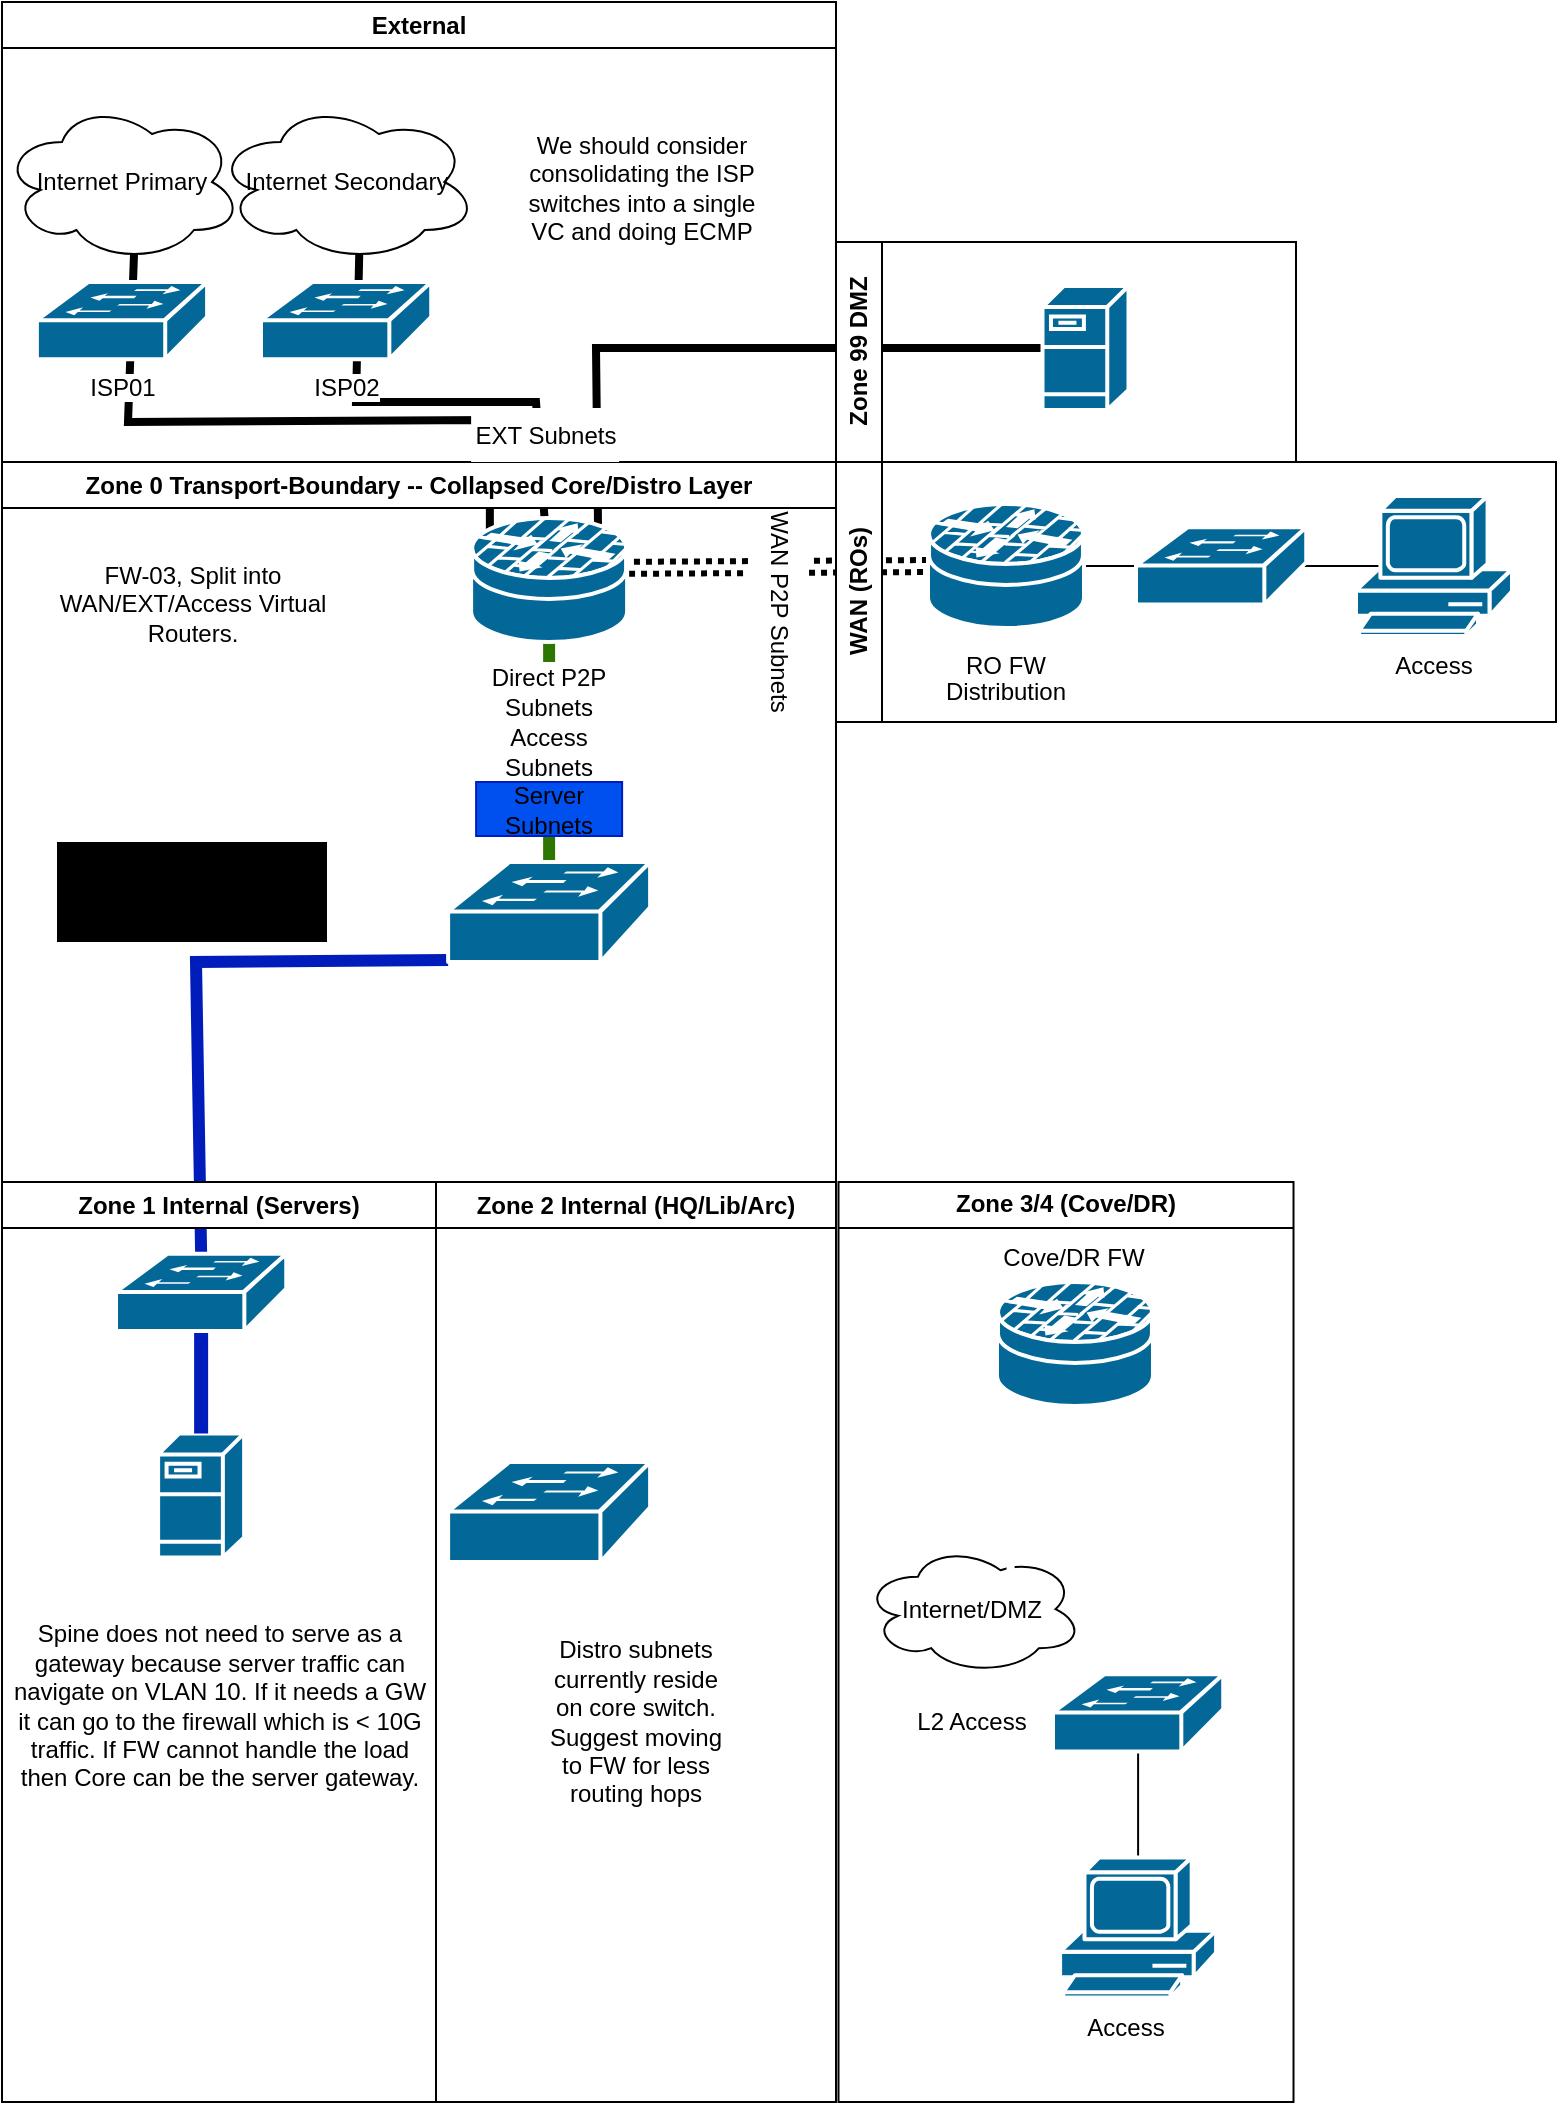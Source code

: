 <mxfile version="26.1.1" pages="2">
  <diagram name="L3 Topo" id="GOpjCKeXJividRKamB3C">
    <mxGraphModel dx="1434" dy="746" grid="1" gridSize="10" guides="1" tooltips="1" connect="1" arrows="1" fold="1" page="1" pageScale="1" pageWidth="850" pageHeight="1100" math="0" shadow="0">
      <root>
        <mxCell id="0" />
        <mxCell id="1" parent="0" />
        <mxCell id="E1R83yzNPK5_dIL1MmBT-2" value="" style="endArrow=none;html=1;rounded=0;exitX=0.5;exitY=0;exitDx=0;exitDy=0;exitPerimeter=0;entryX=0.5;entryY=0.98;entryDx=0;entryDy=0;entryPerimeter=0;strokeWidth=4;strokeColor=light-dark(#FFFFFF,#FFFF99);" edge="1" parent="1" source="re71gaIuVMO5YuEKO1F2-12" target="XTu77mCVGWq_RQ6g_cSt-58">
          <mxGeometry width="50" height="50" relative="1" as="geometry">
            <mxPoint x="277" y="730" as="sourcePoint" />
            <mxPoint x="277" y="320" as="targetPoint" />
          </mxGeometry>
        </mxCell>
        <mxCell id="b4gVF8QMprVjReMdnKNw-8" value="" style="rounded=0;orthogonalLoop=1;jettySize=auto;html=1;endArrow=none;startFill=0;entryX=0.55;entryY=0.95;entryDx=0;entryDy=0;entryPerimeter=0;strokeWidth=4;" parent="1" source="XTu77mCVGWq_RQ6g_cSt-64" target="XTu77mCVGWq_RQ6g_cSt-61" edge="1">
          <mxGeometry relative="1" as="geometry">
            <mxPoint x="277" y="120" as="targetPoint" />
            <Array as="points">
              <mxPoint x="270" y="200" />
              <mxPoint x="180" y="200" />
            </Array>
          </mxGeometry>
        </mxCell>
        <mxCell id="b4gVF8QMprVjReMdnKNw-6" value="" style="endArrow=none;html=1;rounded=0;entryX=0.55;entryY=0.95;entryDx=0;entryDy=0;entryPerimeter=0;exitX=0.12;exitY=0.09;exitDx=0;exitDy=0;exitPerimeter=0;strokeWidth=4;" parent="1" source="XTu77mCVGWq_RQ6g_cSt-64" target="jJH2B-7xsKmhPhyJe4CN-2" edge="1">
          <mxGeometry width="50" height="50" relative="1" as="geometry">
            <mxPoint x="280" y="310" as="sourcePoint" />
            <mxPoint x="330" y="260" as="targetPoint" />
            <Array as="points">
              <mxPoint x="247" y="209" />
              <mxPoint x="66" y="210" />
            </Array>
          </mxGeometry>
        </mxCell>
        <mxCell id="jJH2B-7xsKmhPhyJe4CN-14" value="" style="endArrow=none;html=1;rounded=0;entryX=0;entryY=0.5;entryDx=0;entryDy=0;entryPerimeter=0;exitX=1;exitY=0;exitDx=0;exitDy=0;exitPerimeter=0;strokeWidth=4;" parent="1" target="jJH2B-7xsKmhPhyJe4CN-13" edge="1">
          <mxGeometry width="50" height="50" relative="1" as="geometry">
            <mxPoint x="301" y="261" as="sourcePoint" />
            <mxPoint x="350" y="320" as="targetPoint" />
            <Array as="points">
              <mxPoint x="300" y="173" />
            </Array>
          </mxGeometry>
        </mxCell>
        <mxCell id="jJH2B-7xsKmhPhyJe4CN-24" value="" style="endArrow=none;html=1;rounded=0;exitX=0;exitY=0.98;exitDx=0;exitDy=0;exitPerimeter=0;strokeWidth=6;strokeColor=#001DBC;entryX=0.5;entryY=0;entryDx=0;entryDy=0;entryPerimeter=0;fillColor=#0050ef;" parent="1" source="XTu77mCVGWq_RQ6g_cSt-58" target="XTu77mCVGWq_RQ6g_cSt-53" edge="1">
          <mxGeometry width="50" height="50" relative="1" as="geometry">
            <mxPoint x="251" y="283" as="sourcePoint" />
            <mxPoint x="180" y="650" as="targetPoint" />
            <Array as="points">
              <mxPoint x="100" y="480" />
            </Array>
          </mxGeometry>
        </mxCell>
        <mxCell id="XTu77mCVGWq_RQ6g_cSt-25" value="" style="endArrow=none;html=1;rounded=0;entryX=0.87;entryY=0.74;entryDx=0;entryDy=0;entryPerimeter=0;exitX=0;exitY=0.5;exitDx=0;exitDy=0;exitPerimeter=0;strokeWidth=4;strokeColor=light-dark(#FFFFFF,#99FF99);" parent="1" source="XTu77mCVGWq_RQ6g_cSt-31" target="XTu77mCVGWq_RQ6g_cSt-58" edge="1">
          <mxGeometry width="50" height="50" relative="1" as="geometry">
            <mxPoint x="496" y="676.5" as="sourcePoint" />
            <mxPoint x="305.64" y="426.2" as="targetPoint" />
            <Array as="points">
              <mxPoint x="314" y="670" />
            </Array>
          </mxGeometry>
        </mxCell>
        <mxCell id="XTu77mCVGWq_RQ6g_cSt-16" value="" style="endArrow=none;html=1;rounded=0;entryX=0;entryY=0.5;entryDx=0;entryDy=0;entryPerimeter=0;exitX=1;exitY=0.5;exitDx=0;exitDy=0;exitPerimeter=0;dashed=1;dashPattern=1 1;shape=link;strokeWidth=3;strokeColor=light-dark(#000000,#FF9999);" parent="1" edge="1">
          <mxGeometry width="50" height="50" relative="1" as="geometry">
            <mxPoint x="301" y="283" as="sourcePoint" />
            <mxPoint x="469.5" y="282" as="targetPoint" />
          </mxGeometry>
        </mxCell>
        <mxCell id="jJH2B-7xsKmhPhyJe4CN-4" value="External" style="swimlane;whiteSpace=wrap;html=1;" parent="1" vertex="1">
          <mxGeometry x="3" width="417" height="230" as="geometry" />
        </mxCell>
        <mxCell id="jJH2B-7xsKmhPhyJe4CN-2" value="Internet Primary" style="ellipse;shape=cloud;whiteSpace=wrap;html=1;" parent="jJH2B-7xsKmhPhyJe4CN-4" vertex="1">
          <mxGeometry y="50" width="120" height="80" as="geometry" />
        </mxCell>
        <mxCell id="XTu77mCVGWq_RQ6g_cSt-61" value="Internet Secondary" style="ellipse;shape=cloud;whiteSpace=wrap;html=1;" parent="jJH2B-7xsKmhPhyJe4CN-4" vertex="1">
          <mxGeometry x="106.56" y="50" width="131" height="80" as="geometry" />
        </mxCell>
        <mxCell id="b4gVF8QMprVjReMdnKNw-4" value="&lt;span style=&quot;background-color: light-dark(#ffffff, var(--ge-dark-color, #121212));&quot;&gt;ISP01&lt;/span&gt;" style="shape=mxgraph.cisco.switches.workgroup_switch;sketch=0;html=1;pointerEvents=1;dashed=0;fillColor=#036897;strokeColor=#ffffff;strokeWidth=2;verticalLabelPosition=bottom;verticalAlign=top;align=center;outlineConnect=0;" parent="jJH2B-7xsKmhPhyJe4CN-4" vertex="1">
          <mxGeometry x="17.44" y="140.0" width="85.12" height="38.63" as="geometry" />
        </mxCell>
        <mxCell id="b4gVF8QMprVjReMdnKNw-7" value="&lt;span style=&quot;background-color: light-dark(#ffffff, var(--ge-dark-color, #121212));&quot;&gt;ISP02&lt;/span&gt;" style="shape=mxgraph.cisco.switches.workgroup_switch;sketch=0;html=1;pointerEvents=1;dashed=0;fillColor=#036897;strokeColor=#ffffff;strokeWidth=2;verticalLabelPosition=bottom;verticalAlign=top;align=center;outlineConnect=0;" parent="jJH2B-7xsKmhPhyJe4CN-4" vertex="1">
          <mxGeometry x="129.5" y="140.0" width="85.12" height="38.63" as="geometry" />
        </mxCell>
        <mxCell id="b4gVF8QMprVjReMdnKNw-9" value="We should consider consolidating the ISP switches into a single VC and doing ECMP" style="text;html=1;align=center;verticalAlign=middle;whiteSpace=wrap;rounded=0;" parent="jJH2B-7xsKmhPhyJe4CN-4" vertex="1">
          <mxGeometry x="260" y="50" width="120" height="85" as="geometry" />
        </mxCell>
        <mxCell id="jJH2B-7xsKmhPhyJe4CN-8" value="Zone 0 Transport-Boundary -- Collapsed Core/Distro Layer" style="swimlane;whiteSpace=wrap;html=1;" parent="1" vertex="1">
          <mxGeometry x="3" y="230" width="417" height="360" as="geometry" />
        </mxCell>
        <mxCell id="Ke_lXSDSf3g7396NIP2z-1" value="" style="endArrow=none;html=1;rounded=0;entryX=0.5;entryY=0;entryDx=0;entryDy=0;entryPerimeter=0;exitX=0.5;exitY=1;exitDx=0;exitDy=0;exitPerimeter=0;strokeWidth=6;fillColor=#60a917;strokeColor=light-dark(#2D7600,#FF0000);" edge="1" parent="jJH2B-7xsKmhPhyJe4CN-8" source="XTu77mCVGWq_RQ6g_cSt-64" target="XTu77mCVGWq_RQ6g_cSt-58">
          <mxGeometry width="50" height="50" relative="1" as="geometry">
            <mxPoint x="397" y="360" as="sourcePoint" />
            <mxPoint x="447" y="310" as="targetPoint" />
          </mxGeometry>
        </mxCell>
        <mxCell id="jJH2B-7xsKmhPhyJe4CN-9" value="FW-03, Split into WAN/EXT/Access Virtual Routers." style="text;html=1;align=center;verticalAlign=middle;whiteSpace=wrap;rounded=0;fillColor=default;" parent="jJH2B-7xsKmhPhyJe4CN-8" vertex="1">
          <mxGeometry x="17.5" y="31" width="155" height="79" as="geometry" />
        </mxCell>
        <mxCell id="re71gaIuVMO5YuEKO1F2-9" value="&lt;font style=&quot;color: light-dark(rgb(0, 0, 0), rgb(3, 3, 3));&quot;&gt;WAN P2P Subnets&lt;/font&gt;" style="text;html=1;align=center;verticalAlign=middle;whiteSpace=wrap;rounded=0;fillColor=light-dark(#FFFFFF,#FF9999);fillStyle=solid;rotation=90;" parent="jJH2B-7xsKmhPhyJe4CN-8" vertex="1">
          <mxGeometry x="337" y="60" width="103" height="30" as="geometry" />
        </mxCell>
        <mxCell id="XTu77mCVGWq_RQ6g_cSt-42" value="&lt;font style=&quot;color: light-dark(rgb(0, 0, 0), rgb(0, 0, 0));&quot;&gt;Access Subnets&lt;/font&gt;" style="text;html=1;align=center;verticalAlign=middle;whiteSpace=wrap;rounded=0;fillColor=light-dark(#FFFFFF,#FFFF99);" parent="jJH2B-7xsKmhPhyJe4CN-8" vertex="1">
          <mxGeometry x="237.06" y="130" width="73" height="30" as="geometry" />
        </mxCell>
        <mxCell id="XTu77mCVGWq_RQ6g_cSt-52" value="&lt;font style=&quot;color: light-dark(rgb(0, 0, 0), rgb(0, 0, 0));&quot;&gt;Direct P2P Subnets&lt;/font&gt;" style="text;html=1;align=center;verticalAlign=middle;whiteSpace=wrap;rounded=0;fillColor=light-dark(#FFFFFF,#99FF99);" parent="jJH2B-7xsKmhPhyJe4CN-8" vertex="1">
          <mxGeometry x="237.06" y="100" width="73" height="30" as="geometry" />
        </mxCell>
        <mxCell id="XTu77mCVGWq_RQ6g_cSt-58" value="" style="shape=mxgraph.cisco.switches.workgroup_switch;sketch=0;html=1;pointerEvents=1;dashed=0;fillColor=#036897;strokeColor=#ffffff;strokeWidth=2;verticalLabelPosition=bottom;verticalAlign=top;align=center;outlineConnect=0;" parent="jJH2B-7xsKmhPhyJe4CN-8" vertex="1">
          <mxGeometry x="223.06" y="200" width="101" height="50" as="geometry" />
        </mxCell>
        <mxCell id="XTu77mCVGWq_RQ6g_cSt-64" value="" style="shape=mxgraph.cisco.security.router_firewall;sketch=0;html=1;pointerEvents=1;dashed=0;fillColor=#036897;strokeColor=#ffffff;strokeWidth=2;verticalLabelPosition=bottom;verticalAlign=top;align=center;outlineConnect=0;" parent="jJH2B-7xsKmhPhyJe4CN-8" vertex="1">
          <mxGeometry x="234.56" y="28" width="78" height="62" as="geometry" />
        </mxCell>
        <mxCell id="jJH2B-7xsKmhPhyJe4CN-26" value="Core Switch is fully L2. Spine keeps 80G uplink through LAG." style="text;html=1;align=center;verticalAlign=middle;whiteSpace=wrap;rounded=0;fillColor=light-dark(#000000,#030303);fillStyle=solid;" parent="jJH2B-7xsKmhPhyJe4CN-8" vertex="1">
          <mxGeometry x="27.5" y="190" width="135" height="50" as="geometry" />
        </mxCell>
        <mxCell id="XTu77mCVGWq_RQ6g_cSt-60" value="&lt;font style=&quot;color: light-dark(rgb(0, 0, 0), rgb(0, 0, 0));&quot;&gt;Server Subnets&lt;/font&gt;" style="text;html=1;align=center;verticalAlign=middle;whiteSpace=wrap;rounded=0;fillColor=#0050ef;fontColor=#ffffff;strokeColor=#001DBC;rotation=0;" parent="jJH2B-7xsKmhPhyJe4CN-8" vertex="1">
          <mxGeometry x="237.06" y="160" width="73" height="27" as="geometry" />
        </mxCell>
        <mxCell id="jJH2B-7xsKmhPhyJe4CN-10" value="Zone 99 DMZ" style="swimlane;horizontal=0;whiteSpace=wrap;html=1;flipH=1;flipV=0;direction=west;" parent="1" vertex="1">
          <mxGeometry x="420" y="120" width="230" height="110" as="geometry" />
        </mxCell>
        <mxCell id="jJH2B-7xsKmhPhyJe4CN-13" value="" style="shape=mxgraph.cisco.servers.fileserver;sketch=0;html=1;pointerEvents=1;dashed=0;fillColor=#036897;strokeColor=#ffffff;strokeWidth=2;verticalLabelPosition=bottom;verticalAlign=top;align=center;outlineConnect=0;" parent="jJH2B-7xsKmhPhyJe4CN-10" vertex="1">
          <mxGeometry x="103.25" y="22" width="43" height="62" as="geometry" />
        </mxCell>
        <mxCell id="jJH2B-7xsKmhPhyJe4CN-18" value="Zone 2 Internal (HQ/Lib/Arc)" style="swimlane;whiteSpace=wrap;html=1;" parent="1" vertex="1">
          <mxGeometry x="220" y="590" width="200" height="460" as="geometry">
            <mxRectangle x="220" y="590" width="190" height="30" as="alternateBounds" />
          </mxGeometry>
        </mxCell>
        <mxCell id="re71gaIuVMO5YuEKO1F2-12" value="" style="shape=mxgraph.cisco.switches.workgroup_switch;sketch=0;html=1;pointerEvents=1;dashed=0;fillColor=#036897;strokeColor=#ffffff;strokeWidth=2;verticalLabelPosition=bottom;verticalAlign=top;align=center;outlineConnect=0;" parent="jJH2B-7xsKmhPhyJe4CN-18" vertex="1">
          <mxGeometry x="6.06" y="140" width="101" height="50" as="geometry" />
        </mxCell>
        <mxCell id="XTu77mCVGWq_RQ6g_cSt-56" value="Distro subnets currently reside on core switch. Suggest moving to FW for less routing hops" style="text;html=1;align=center;verticalAlign=middle;whiteSpace=wrap;rounded=0;" parent="jJH2B-7xsKmhPhyJe4CN-18" vertex="1">
          <mxGeometry x="50" y="210" width="100" height="120" as="geometry" />
        </mxCell>
        <mxCell id="jJH2B-7xsKmhPhyJe4CN-41" value="Zone 3/4 (Cove/DR)" style="swimlane;horizontal=0;whiteSpace=wrap;html=1;startSize=23;rotation=90;" parent="1" vertex="1">
          <mxGeometry x="305" y="706.24" width="460" height="227.51" as="geometry" />
        </mxCell>
        <mxCell id="re71gaIuVMO5YuEKO1F2-5" value="Cove/DR FW" style="text;html=1;align=center;verticalAlign=middle;whiteSpace=wrap;rounded=0;rotation=0;" parent="jJH2B-7xsKmhPhyJe4CN-41" vertex="1">
          <mxGeometry x="174.49" y="-93.5" width="120" height="30" as="geometry" />
        </mxCell>
        <mxCell id="XTu77mCVGWq_RQ6g_cSt-9" value="Internet/DMZ" style="ellipse;shape=cloud;whiteSpace=wrap;html=1;rotation=0;" parent="jJH2B-7xsKmhPhyJe4CN-41" vertex="1">
          <mxGeometry x="128.49" y="64.86" width="110" height="65" as="geometry" />
        </mxCell>
        <mxCell id="XTu77mCVGWq_RQ6g_cSt-10" value="" style="endArrow=none;html=1;rounded=0;entryX=0.625;entryY=0.2;entryDx=0;entryDy=0;entryPerimeter=0;exitX=0.12;exitY=0.91;exitDx=0;exitDy=0;exitPerimeter=0;strokeWidth=4;strokeColor=light-dark(#FFFFFF,#FFFF99);" parent="jJH2B-7xsKmhPhyJe4CN-41" source="XTu77mCVGWq_RQ6g_cSt-31" edge="1">
          <mxGeometry width="50" height="50" relative="1" as="geometry">
            <mxPoint x="203.85" y="-10.8" as="sourcePoint" />
            <mxPoint x="202.24" y="77.86" as="targetPoint" />
          </mxGeometry>
        </mxCell>
        <mxCell id="XTu77mCVGWq_RQ6g_cSt-27" value="" style="endArrow=none;html=1;rounded=0;entryX=0.88;entryY=0.91;entryDx=0;entryDy=0;entryPerimeter=0;exitX=0.5;exitY=0;exitDx=0;exitDy=0;exitPerimeter=0;strokeWidth=4;strokeColor=light-dark(#FFFFFF,#FFFF99);" parent="jJH2B-7xsKmhPhyJe4CN-41" source="XTu77mCVGWq_RQ6g_cSt-55" target="XTu77mCVGWq_RQ6g_cSt-31" edge="1">
          <mxGeometry width="50" height="50" relative="1" as="geometry">
            <mxPoint x="262.49" y="121.49" as="sourcePoint" />
            <mxPoint x="263.13" y="-10.8" as="targetPoint" />
          </mxGeometry>
        </mxCell>
        <mxCell id="XTu77mCVGWq_RQ6g_cSt-28" value="" style="endArrow=none;html=1;rounded=0;entryX=0.5;entryY=0.98;entryDx=0;entryDy=0;entryPerimeter=0;exitX=0.5;exitY=0;exitDx=0;exitDy=0;exitPerimeter=0;" parent="jJH2B-7xsKmhPhyJe4CN-41" source="XTu77mCVGWq_RQ6g_cSt-32" target="XTu77mCVGWq_RQ6g_cSt-55" edge="1">
          <mxGeometry width="50" height="50" relative="1" as="geometry">
            <mxPoint x="262.49" y="235.49" as="sourcePoint" />
            <mxPoint x="262.49" y="185.49" as="targetPoint" />
          </mxGeometry>
        </mxCell>
        <mxCell id="XTu77mCVGWq_RQ6g_cSt-31" value="" style="shape=mxgraph.cisco.security.router_firewall;sketch=0;html=1;pointerEvents=1;dashed=0;fillColor=#036897;strokeColor=#ffffff;strokeWidth=2;verticalLabelPosition=bottom;verticalAlign=top;align=center;outlineConnect=0;" parent="jJH2B-7xsKmhPhyJe4CN-41" vertex="1">
          <mxGeometry x="195.49" y="-66.25" width="78" height="62" as="geometry" />
        </mxCell>
        <mxCell id="XTu77mCVGWq_RQ6g_cSt-32" value="" style="shape=mxgraph.cisco.computers_and_peripherals.pc;html=1;pointerEvents=1;dashed=0;fillColor=#036897;strokeColor=#ffffff;strokeWidth=2;verticalLabelPosition=bottom;verticalAlign=top;align=center;outlineConnect=0;" parent="jJH2B-7xsKmhPhyJe4CN-41" vertex="1">
          <mxGeometry x="227.05" y="221.49" width="78" height="70" as="geometry" />
        </mxCell>
        <mxCell id="XTu77mCVGWq_RQ6g_cSt-33" value="Access" style="text;html=1;align=center;verticalAlign=middle;whiteSpace=wrap;rounded=0;" parent="jJH2B-7xsKmhPhyJe4CN-41" vertex="1">
          <mxGeometry x="230.49" y="291.49" width="60" height="30" as="geometry" />
        </mxCell>
        <mxCell id="XTu77mCVGWq_RQ6g_cSt-36" value="L2 Access" style="text;html=1;align=center;verticalAlign=middle;whiteSpace=wrap;rounded=0;" parent="jJH2B-7xsKmhPhyJe4CN-41" vertex="1">
          <mxGeometry x="153.49" y="138.49" width="60" height="30" as="geometry" />
        </mxCell>
        <mxCell id="XTu77mCVGWq_RQ6g_cSt-55" value="" style="shape=mxgraph.cisco.switches.workgroup_switch;sketch=0;html=1;pointerEvents=1;dashed=0;fillColor=#036897;strokeColor=#ffffff;strokeWidth=2;verticalLabelPosition=bottom;verticalAlign=top;align=center;outlineConnect=0;" parent="jJH2B-7xsKmhPhyJe4CN-41" vertex="1">
          <mxGeometry x="223.49" y="129.86" width="85.12" height="38.63" as="geometry" />
        </mxCell>
        <mxCell id="XTu77mCVGWq_RQ6g_cSt-11" value="WAN (ROs)" style="swimlane;horizontal=0;whiteSpace=wrap;html=1;flipH=1;flipV=0;direction=west;startSize=23;" parent="1" vertex="1">
          <mxGeometry x="420" y="230" width="360" height="130" as="geometry" />
        </mxCell>
        <mxCell id="XTu77mCVGWq_RQ6g_cSt-13" value="RO FW" style="text;html=1;align=center;verticalAlign=middle;whiteSpace=wrap;rounded=0;" parent="XTu77mCVGWq_RQ6g_cSt-11" vertex="1">
          <mxGeometry x="44.5" y="87" width="80" height="30" as="geometry" />
        </mxCell>
        <mxCell id="XTu77mCVGWq_RQ6g_cSt-22" value="" style="endArrow=none;html=1;rounded=0;entryX=0;entryY=0.5;entryDx=0;entryDy=0;entryPerimeter=0;exitX=1;exitY=0.5;exitDx=0;exitDy=0;exitPerimeter=0;" parent="XTu77mCVGWq_RQ6g_cSt-11" edge="1">
          <mxGeometry width="50" height="50" relative="1" as="geometry">
            <mxPoint x="109.5" y="52" as="sourcePoint" />
            <mxPoint x="149.5" y="52" as="targetPoint" />
          </mxGeometry>
        </mxCell>
        <mxCell id="XTu77mCVGWq_RQ6g_cSt-24" value="" style="endArrow=none;html=1;rounded=0;entryX=0.16;entryY=0.5;entryDx=0;entryDy=0;entryPerimeter=0;" parent="XTu77mCVGWq_RQ6g_cSt-11" target="XTu77mCVGWq_RQ6g_cSt-34" edge="1">
          <mxGeometry width="50" height="50" relative="1" as="geometry">
            <mxPoint x="213.5" y="52" as="sourcePoint" />
            <mxPoint x="267.18" y="52.5" as="targetPoint" />
          </mxGeometry>
        </mxCell>
        <mxCell id="XTu77mCVGWq_RQ6g_cSt-29" value="Distribution" style="text;html=1;align=center;verticalAlign=middle;whiteSpace=wrap;rounded=0;" parent="XTu77mCVGWq_RQ6g_cSt-11" vertex="1">
          <mxGeometry x="54.5" y="100" width="60" height="30" as="geometry" />
        </mxCell>
        <mxCell id="XTu77mCVGWq_RQ6g_cSt-34" value="" style="shape=mxgraph.cisco.computers_and_peripherals.pc;html=1;pointerEvents=1;dashed=0;fillColor=#036897;strokeColor=#ffffff;strokeWidth=2;verticalLabelPosition=bottom;verticalAlign=top;align=center;outlineConnect=0;" parent="XTu77mCVGWq_RQ6g_cSt-11" vertex="1">
          <mxGeometry x="260" y="17" width="78" height="70" as="geometry" />
        </mxCell>
        <mxCell id="XTu77mCVGWq_RQ6g_cSt-35" value="Access" style="text;html=1;align=center;verticalAlign=middle;whiteSpace=wrap;rounded=0;" parent="XTu77mCVGWq_RQ6g_cSt-11" vertex="1">
          <mxGeometry x="269" y="87" width="60" height="30" as="geometry" />
        </mxCell>
        <mxCell id="XTu77mCVGWq_RQ6g_cSt-65" value="" style="shape=mxgraph.cisco.security.router_firewall;sketch=0;html=1;pointerEvents=1;dashed=0;fillColor=#036897;strokeColor=#ffffff;strokeWidth=2;verticalLabelPosition=bottom;verticalAlign=top;align=center;outlineConnect=0;" parent="XTu77mCVGWq_RQ6g_cSt-11" vertex="1">
          <mxGeometry x="46" y="21" width="78" height="62" as="geometry" />
        </mxCell>
        <mxCell id="XTu77mCVGWq_RQ6g_cSt-66" value="" style="shape=mxgraph.cisco.switches.workgroup_switch;sketch=0;html=1;pointerEvents=1;dashed=0;fillColor=#036897;strokeColor=#ffffff;strokeWidth=2;verticalLabelPosition=bottom;verticalAlign=top;align=center;outlineConnect=0;" parent="XTu77mCVGWq_RQ6g_cSt-11" vertex="1">
          <mxGeometry x="150.0" y="32.68" width="85.12" height="38.63" as="geometry" />
        </mxCell>
        <mxCell id="XTu77mCVGWq_RQ6g_cSt-63" value="&lt;font style=&quot;color: light-dark(rgb(0, 0, 0), rgb(3, 3, 3));&quot;&gt;EXT Subnets&lt;/font&gt;" style="text;html=1;align=center;verticalAlign=middle;whiteSpace=wrap;rounded=0;fillColor=light-dark(#FFFFFF,#FFFFFF);" parent="1" vertex="1">
          <mxGeometry x="237.56" y="203" width="74" height="27" as="geometry" />
        </mxCell>
        <mxCell id="VD-ZW-kXbVsodiuHJE6c-2" value="Zone 1 Internal (Servers)" style="swimlane;whiteSpace=wrap;html=1;" parent="1" vertex="1">
          <mxGeometry x="3" y="590" width="217" height="460" as="geometry">
            <mxRectangle x="220" y="590" width="190" height="30" as="alternateBounds" />
          </mxGeometry>
        </mxCell>
        <mxCell id="jJH2B-7xsKmhPhyJe4CN-16" value="" style="shape=mxgraph.cisco.servers.fileserver;sketch=0;html=1;pointerEvents=1;dashed=0;fillColor=#036897;strokeColor=#ffffff;strokeWidth=2;verticalLabelPosition=bottom;verticalAlign=top;align=center;outlineConnect=0;rotation=0;" parent="VD-ZW-kXbVsodiuHJE6c-2" vertex="1">
          <mxGeometry x="78.06" y="125.7" width="43" height="62" as="geometry" />
        </mxCell>
        <mxCell id="re71gaIuVMO5YuEKO1F2-17" value="" style="edgeStyle=orthogonalEdgeStyle;rounded=0;orthogonalLoop=1;jettySize=auto;html=1;endArrow=none;startFill=0;entryX=0.5;entryY=0.98;entryDx=0;entryDy=0;entryPerimeter=0;strokeWidth=7;fillColor=#0050ef;strokeColor=#001DBC;" parent="VD-ZW-kXbVsodiuHJE6c-2" source="jJH2B-7xsKmhPhyJe4CN-16" target="XTu77mCVGWq_RQ6g_cSt-53" edge="1">
          <mxGeometry relative="1" as="geometry">
            <mxPoint x="102.12" y="79.33" as="targetPoint" />
            <mxPoint x="-297.38" y="1036.33" as="sourcePoint" />
          </mxGeometry>
        </mxCell>
        <mxCell id="XTu77mCVGWq_RQ6g_cSt-53" value="" style="shape=mxgraph.cisco.switches.workgroup_switch;sketch=0;html=1;pointerEvents=1;dashed=0;fillColor=#036897;strokeColor=#ffffff;strokeWidth=2;verticalLabelPosition=bottom;verticalAlign=top;align=center;outlineConnect=0;" parent="VD-ZW-kXbVsodiuHJE6c-2" vertex="1">
          <mxGeometry x="57.0" y="35.84" width="85.12" height="38.63" as="geometry" />
        </mxCell>
        <mxCell id="jJH2B-7xsKmhPhyJe4CN-37" value="Spine does not need to serve as a gateway because server traffic can navigate on VLAN 10. If it needs a GW it can go to the firewall which is &amp;lt; 10G traffic. If FW cannot handle the load then Core can be the server gateway." style="text;html=1;align=center;verticalAlign=middle;whiteSpace=wrap;rounded=0;" parent="VD-ZW-kXbVsodiuHJE6c-2" vertex="1">
          <mxGeometry x="3.5" y="200" width="210" height="124.16" as="geometry" />
        </mxCell>
      </root>
    </mxGraphModel>
  </diagram>
  <diagram id="omkMXJsfDcd_D2TGf_Po" name="OSPF Topo">
    <mxGraphModel dx="1674" dy="746" grid="1" gridSize="10" guides="1" tooltips="1" connect="1" arrows="1" fold="1" page="1" pageScale="1" pageWidth="850" pageHeight="1100" math="0" shadow="0">
      <root>
        <mxCell id="0" />
        <mxCell id="1" parent="0" />
      </root>
    </mxGraphModel>
  </diagram>
</mxfile>
